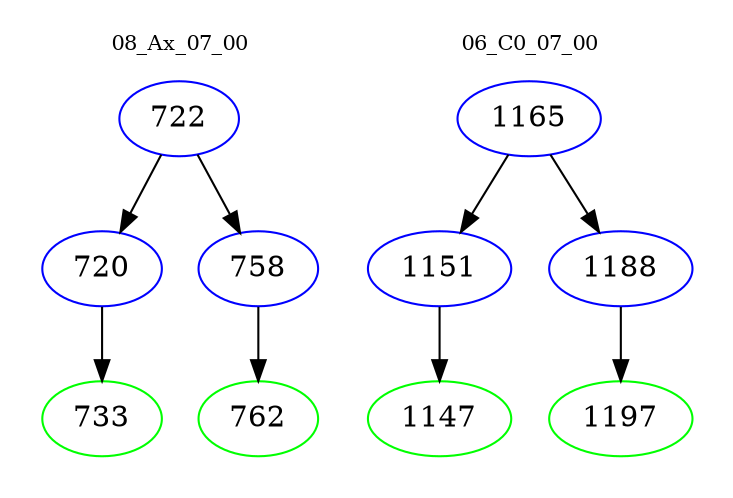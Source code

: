 digraph{
subgraph cluster_0 {
color = white
label = "08_Ax_07_00";
fontsize=10;
T0_722 [label="722", color="blue"]
T0_722 -> T0_720 [color="black"]
T0_720 [label="720", color="blue"]
T0_720 -> T0_733 [color="black"]
T0_733 [label="733", color="green"]
T0_722 -> T0_758 [color="black"]
T0_758 [label="758", color="blue"]
T0_758 -> T0_762 [color="black"]
T0_762 [label="762", color="green"]
}
subgraph cluster_1 {
color = white
label = "06_C0_07_00";
fontsize=10;
T1_1165 [label="1165", color="blue"]
T1_1165 -> T1_1151 [color="black"]
T1_1151 [label="1151", color="blue"]
T1_1151 -> T1_1147 [color="black"]
T1_1147 [label="1147", color="green"]
T1_1165 -> T1_1188 [color="black"]
T1_1188 [label="1188", color="blue"]
T1_1188 -> T1_1197 [color="black"]
T1_1197 [label="1197", color="green"]
}
}

